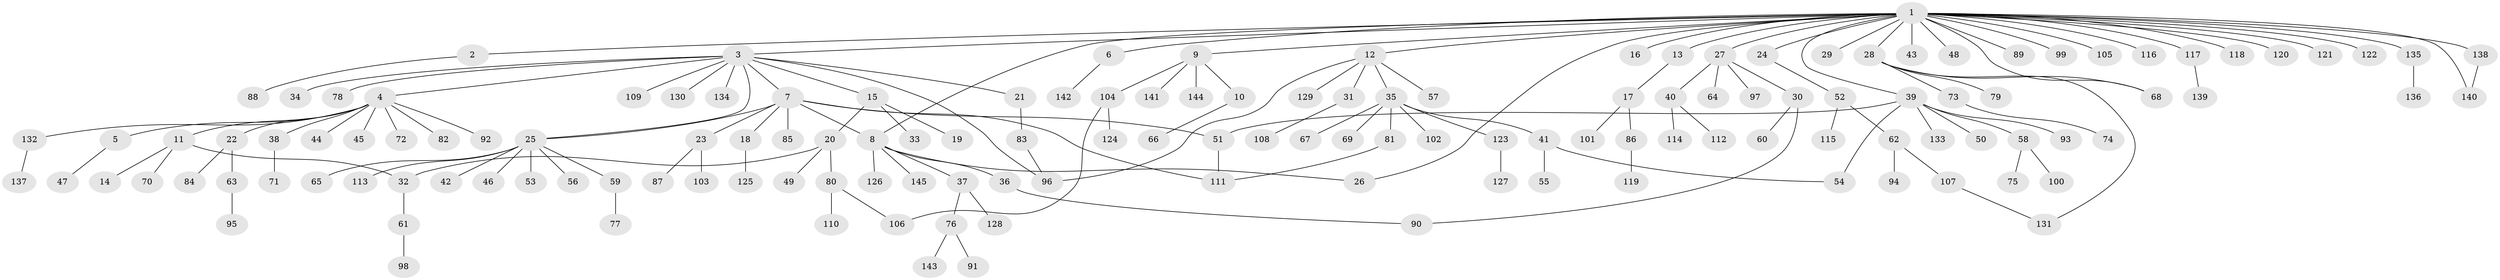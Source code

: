 // coarse degree distribution, {28: 0.009259259259259259, 1: 0.6111111111111112, 18: 0.009259259259259259, 10: 0.009259259259259259, 8: 0.009259259259259259, 6: 0.046296296296296294, 5: 0.009259259259259259, 3: 0.06481481481481481, 2: 0.2037037037037037, 4: 0.027777777777777776}
// Generated by graph-tools (version 1.1) at 2025/51/02/27/25 19:51:54]
// undirected, 145 vertices, 159 edges
graph export_dot {
graph [start="1"]
  node [color=gray90,style=filled];
  1;
  2;
  3;
  4;
  5;
  6;
  7;
  8;
  9;
  10;
  11;
  12;
  13;
  14;
  15;
  16;
  17;
  18;
  19;
  20;
  21;
  22;
  23;
  24;
  25;
  26;
  27;
  28;
  29;
  30;
  31;
  32;
  33;
  34;
  35;
  36;
  37;
  38;
  39;
  40;
  41;
  42;
  43;
  44;
  45;
  46;
  47;
  48;
  49;
  50;
  51;
  52;
  53;
  54;
  55;
  56;
  57;
  58;
  59;
  60;
  61;
  62;
  63;
  64;
  65;
  66;
  67;
  68;
  69;
  70;
  71;
  72;
  73;
  74;
  75;
  76;
  77;
  78;
  79;
  80;
  81;
  82;
  83;
  84;
  85;
  86;
  87;
  88;
  89;
  90;
  91;
  92;
  93;
  94;
  95;
  96;
  97;
  98;
  99;
  100;
  101;
  102;
  103;
  104;
  105;
  106;
  107;
  108;
  109;
  110;
  111;
  112;
  113;
  114;
  115;
  116;
  117;
  118;
  119;
  120;
  121;
  122;
  123;
  124;
  125;
  126;
  127;
  128;
  129;
  130;
  131;
  132;
  133;
  134;
  135;
  136;
  137;
  138;
  139;
  140;
  141;
  142;
  143;
  144;
  145;
  1 -- 2;
  1 -- 3;
  1 -- 6;
  1 -- 8;
  1 -- 9;
  1 -- 12;
  1 -- 13;
  1 -- 16;
  1 -- 24;
  1 -- 26;
  1 -- 27;
  1 -- 28;
  1 -- 29;
  1 -- 39;
  1 -- 43;
  1 -- 48;
  1 -- 68;
  1 -- 89;
  1 -- 99;
  1 -- 105;
  1 -- 116;
  1 -- 117;
  1 -- 118;
  1 -- 120;
  1 -- 121;
  1 -- 122;
  1 -- 135;
  1 -- 138;
  1 -- 140;
  2 -- 88;
  3 -- 4;
  3 -- 7;
  3 -- 15;
  3 -- 21;
  3 -- 25;
  3 -- 34;
  3 -- 78;
  3 -- 96;
  3 -- 109;
  3 -- 130;
  3 -- 134;
  4 -- 5;
  4 -- 11;
  4 -- 22;
  4 -- 38;
  4 -- 44;
  4 -- 45;
  4 -- 72;
  4 -- 82;
  4 -- 92;
  4 -- 132;
  5 -- 47;
  6 -- 142;
  7 -- 8;
  7 -- 18;
  7 -- 23;
  7 -- 25;
  7 -- 51;
  7 -- 85;
  7 -- 111;
  8 -- 26;
  8 -- 36;
  8 -- 37;
  8 -- 126;
  8 -- 145;
  9 -- 10;
  9 -- 104;
  9 -- 141;
  9 -- 144;
  10 -- 66;
  11 -- 14;
  11 -- 32;
  11 -- 70;
  12 -- 31;
  12 -- 35;
  12 -- 57;
  12 -- 96;
  12 -- 129;
  13 -- 17;
  15 -- 19;
  15 -- 20;
  15 -- 33;
  17 -- 86;
  17 -- 101;
  18 -- 125;
  20 -- 32;
  20 -- 49;
  20 -- 80;
  21 -- 83;
  22 -- 63;
  22 -- 84;
  23 -- 87;
  23 -- 103;
  24 -- 52;
  25 -- 42;
  25 -- 46;
  25 -- 53;
  25 -- 56;
  25 -- 59;
  25 -- 65;
  25 -- 113;
  27 -- 30;
  27 -- 40;
  27 -- 64;
  27 -- 97;
  28 -- 68;
  28 -- 73;
  28 -- 79;
  28 -- 131;
  30 -- 60;
  30 -- 90;
  31 -- 108;
  32 -- 61;
  35 -- 41;
  35 -- 67;
  35 -- 69;
  35 -- 81;
  35 -- 102;
  35 -- 123;
  36 -- 90;
  37 -- 76;
  37 -- 128;
  38 -- 71;
  39 -- 50;
  39 -- 51;
  39 -- 54;
  39 -- 58;
  39 -- 93;
  39 -- 133;
  40 -- 112;
  40 -- 114;
  41 -- 54;
  41 -- 55;
  51 -- 111;
  52 -- 62;
  52 -- 115;
  58 -- 75;
  58 -- 100;
  59 -- 77;
  61 -- 98;
  62 -- 94;
  62 -- 107;
  63 -- 95;
  73 -- 74;
  76 -- 91;
  76 -- 143;
  80 -- 106;
  80 -- 110;
  81 -- 111;
  83 -- 96;
  86 -- 119;
  104 -- 106;
  104 -- 124;
  107 -- 131;
  117 -- 139;
  123 -- 127;
  132 -- 137;
  135 -- 136;
  138 -- 140;
}
